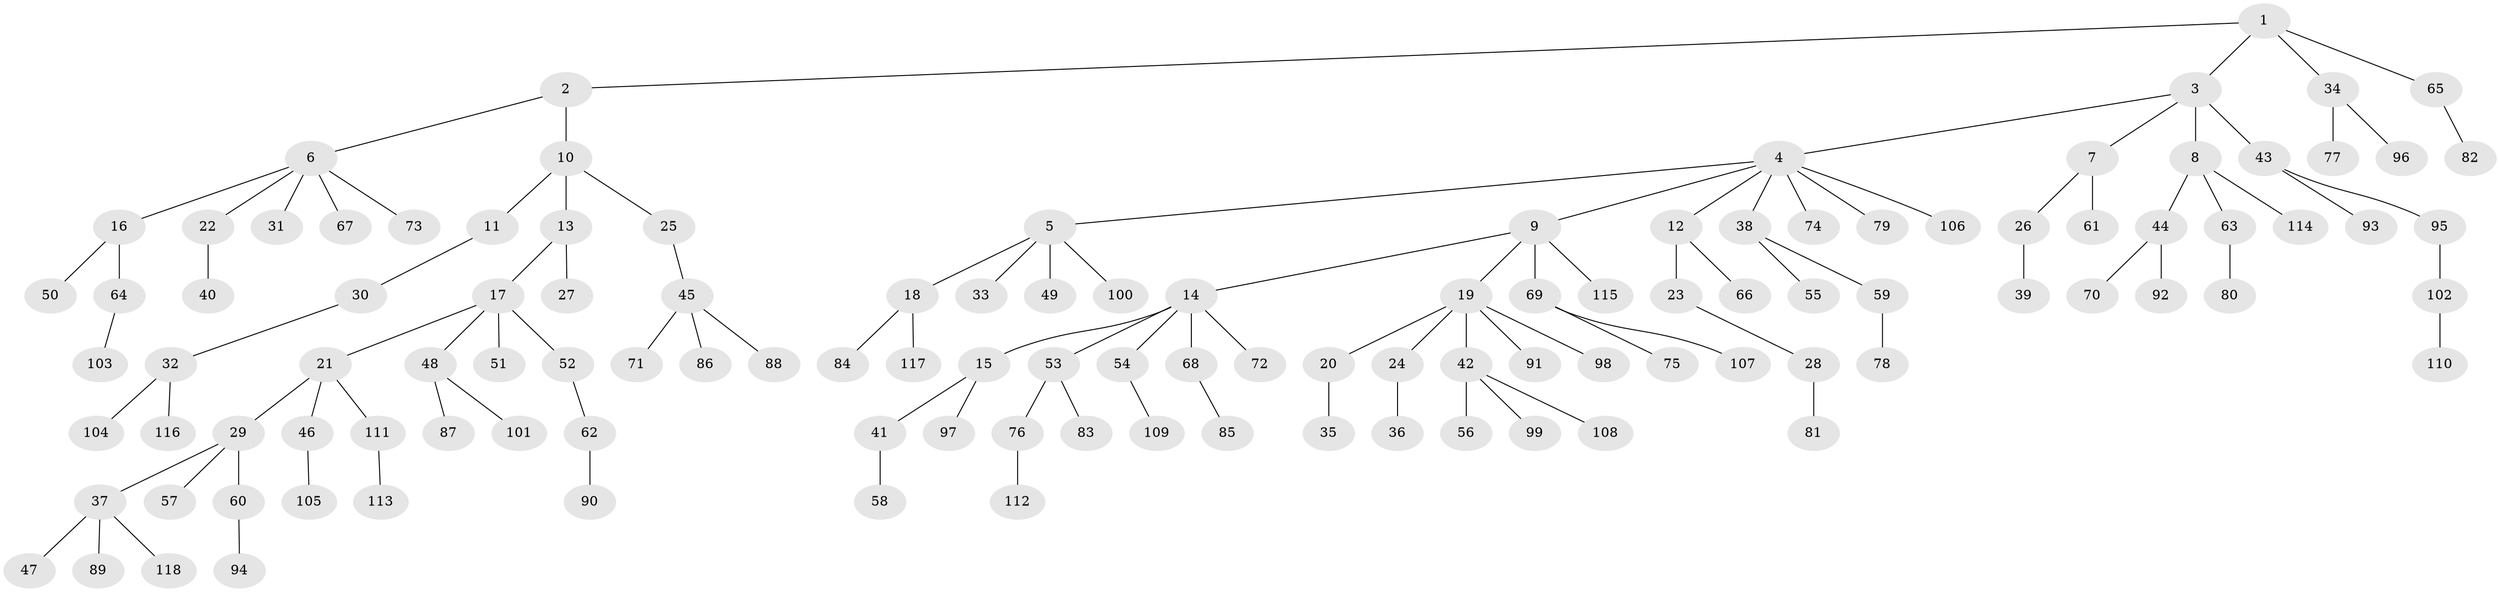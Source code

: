 // coarse degree distribution, {1: 0.7428571428571429, 4: 0.04285714285714286, 2: 0.18571428571428572, 8: 0.014285714285714285, 40: 0.014285714285714285}
// Generated by graph-tools (version 1.1) at 2025/56/03/04/25 21:56:00]
// undirected, 118 vertices, 117 edges
graph export_dot {
graph [start="1"]
  node [color=gray90,style=filled];
  1;
  2;
  3;
  4;
  5;
  6;
  7;
  8;
  9;
  10;
  11;
  12;
  13;
  14;
  15;
  16;
  17;
  18;
  19;
  20;
  21;
  22;
  23;
  24;
  25;
  26;
  27;
  28;
  29;
  30;
  31;
  32;
  33;
  34;
  35;
  36;
  37;
  38;
  39;
  40;
  41;
  42;
  43;
  44;
  45;
  46;
  47;
  48;
  49;
  50;
  51;
  52;
  53;
  54;
  55;
  56;
  57;
  58;
  59;
  60;
  61;
  62;
  63;
  64;
  65;
  66;
  67;
  68;
  69;
  70;
  71;
  72;
  73;
  74;
  75;
  76;
  77;
  78;
  79;
  80;
  81;
  82;
  83;
  84;
  85;
  86;
  87;
  88;
  89;
  90;
  91;
  92;
  93;
  94;
  95;
  96;
  97;
  98;
  99;
  100;
  101;
  102;
  103;
  104;
  105;
  106;
  107;
  108;
  109;
  110;
  111;
  112;
  113;
  114;
  115;
  116;
  117;
  118;
  1 -- 2;
  1 -- 3;
  1 -- 34;
  1 -- 65;
  2 -- 6;
  2 -- 10;
  3 -- 4;
  3 -- 7;
  3 -- 8;
  3 -- 43;
  4 -- 5;
  4 -- 9;
  4 -- 12;
  4 -- 38;
  4 -- 74;
  4 -- 79;
  4 -- 106;
  5 -- 18;
  5 -- 33;
  5 -- 49;
  5 -- 100;
  6 -- 16;
  6 -- 22;
  6 -- 31;
  6 -- 67;
  6 -- 73;
  7 -- 26;
  7 -- 61;
  8 -- 44;
  8 -- 63;
  8 -- 114;
  9 -- 14;
  9 -- 19;
  9 -- 69;
  9 -- 115;
  10 -- 11;
  10 -- 13;
  10 -- 25;
  11 -- 30;
  12 -- 23;
  12 -- 66;
  13 -- 17;
  13 -- 27;
  14 -- 15;
  14 -- 53;
  14 -- 54;
  14 -- 68;
  14 -- 72;
  15 -- 41;
  15 -- 97;
  16 -- 50;
  16 -- 64;
  17 -- 21;
  17 -- 48;
  17 -- 51;
  17 -- 52;
  18 -- 84;
  18 -- 117;
  19 -- 20;
  19 -- 24;
  19 -- 42;
  19 -- 91;
  19 -- 98;
  20 -- 35;
  21 -- 29;
  21 -- 46;
  21 -- 111;
  22 -- 40;
  23 -- 28;
  24 -- 36;
  25 -- 45;
  26 -- 39;
  28 -- 81;
  29 -- 37;
  29 -- 57;
  29 -- 60;
  30 -- 32;
  32 -- 104;
  32 -- 116;
  34 -- 77;
  34 -- 96;
  37 -- 47;
  37 -- 89;
  37 -- 118;
  38 -- 55;
  38 -- 59;
  41 -- 58;
  42 -- 56;
  42 -- 99;
  42 -- 108;
  43 -- 93;
  43 -- 95;
  44 -- 70;
  44 -- 92;
  45 -- 71;
  45 -- 86;
  45 -- 88;
  46 -- 105;
  48 -- 87;
  48 -- 101;
  52 -- 62;
  53 -- 76;
  53 -- 83;
  54 -- 109;
  59 -- 78;
  60 -- 94;
  62 -- 90;
  63 -- 80;
  64 -- 103;
  65 -- 82;
  68 -- 85;
  69 -- 75;
  69 -- 107;
  76 -- 112;
  95 -- 102;
  102 -- 110;
  111 -- 113;
}
